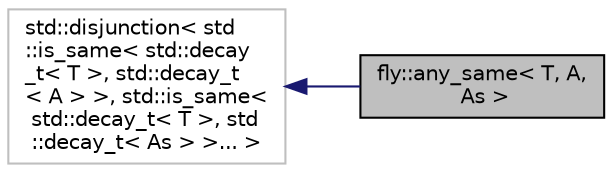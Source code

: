 digraph "fly::any_same&lt; T, A, As &gt;"
{
 // LATEX_PDF_SIZE
  edge [fontname="Helvetica",fontsize="10",labelfontname="Helvetica",labelfontsize="10"];
  node [fontname="Helvetica",fontsize="10",shape=record];
  rankdir="LR";
  Node1 [label="fly::any_same\< T, A,\l As \>",height=0.2,width=0.4,color="black", fillcolor="grey75", style="filled", fontcolor="black",tooltip=" "];
  Node2 -> Node1 [dir="back",color="midnightblue",fontsize="10",style="solid",fontname="Helvetica"];
  Node2 [label="std::disjunction\< std\l::is_same\< std::decay\l_t\< T \>, std::decay_t\l\< A \> \>, std::is_same\<\l std::decay_t\< T \>, std\l::decay_t\< As \> \>... \>",height=0.2,width=0.4,color="grey75", fillcolor="white", style="filled",tooltip=" "];
}
